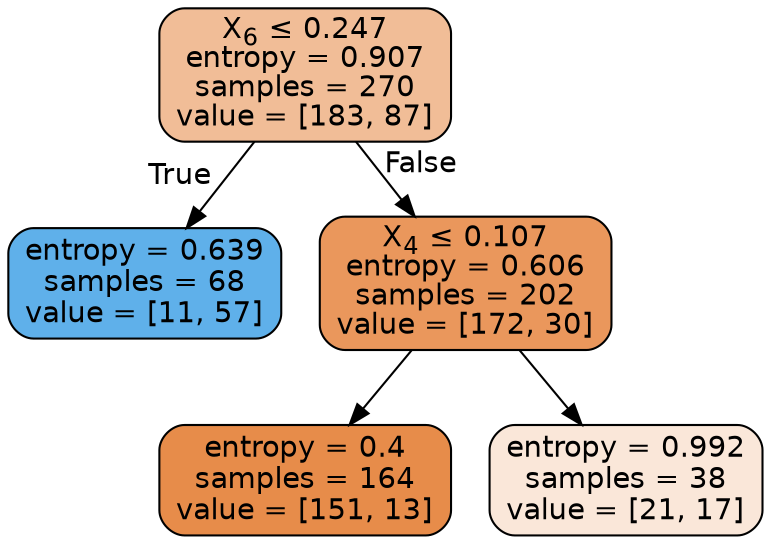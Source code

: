 digraph Tree {
node [shape=box, style="filled, rounded", color="black", fontname=helvetica] ;
edge [fontname=helvetica] ;
0 [label=<X<SUB>6</SUB> &le; 0.247<br/>entropy = 0.907<br/>samples = 270<br/>value = [183, 87]>, fillcolor="#f1bd97"] ;
1 [label=<entropy = 0.639<br/>samples = 68<br/>value = [11, 57]>, fillcolor="#5fb0ea"] ;
0 -> 1 [labeldistance=2.5, labelangle=45, headlabel="True"] ;
2 [label=<X<SUB>4</SUB> &le; 0.107<br/>entropy = 0.606<br/>samples = 202<br/>value = [172, 30]>, fillcolor="#ea975c"] ;
0 -> 2 [labeldistance=2.5, labelangle=-45, headlabel="False"] ;
3 [label=<entropy = 0.4<br/>samples = 164<br/>value = [151, 13]>, fillcolor="#e78c4a"] ;
2 -> 3 ;
4 [label=<entropy = 0.992<br/>samples = 38<br/>value = [21, 17]>, fillcolor="#fae7d9"] ;
2 -> 4 ;
}